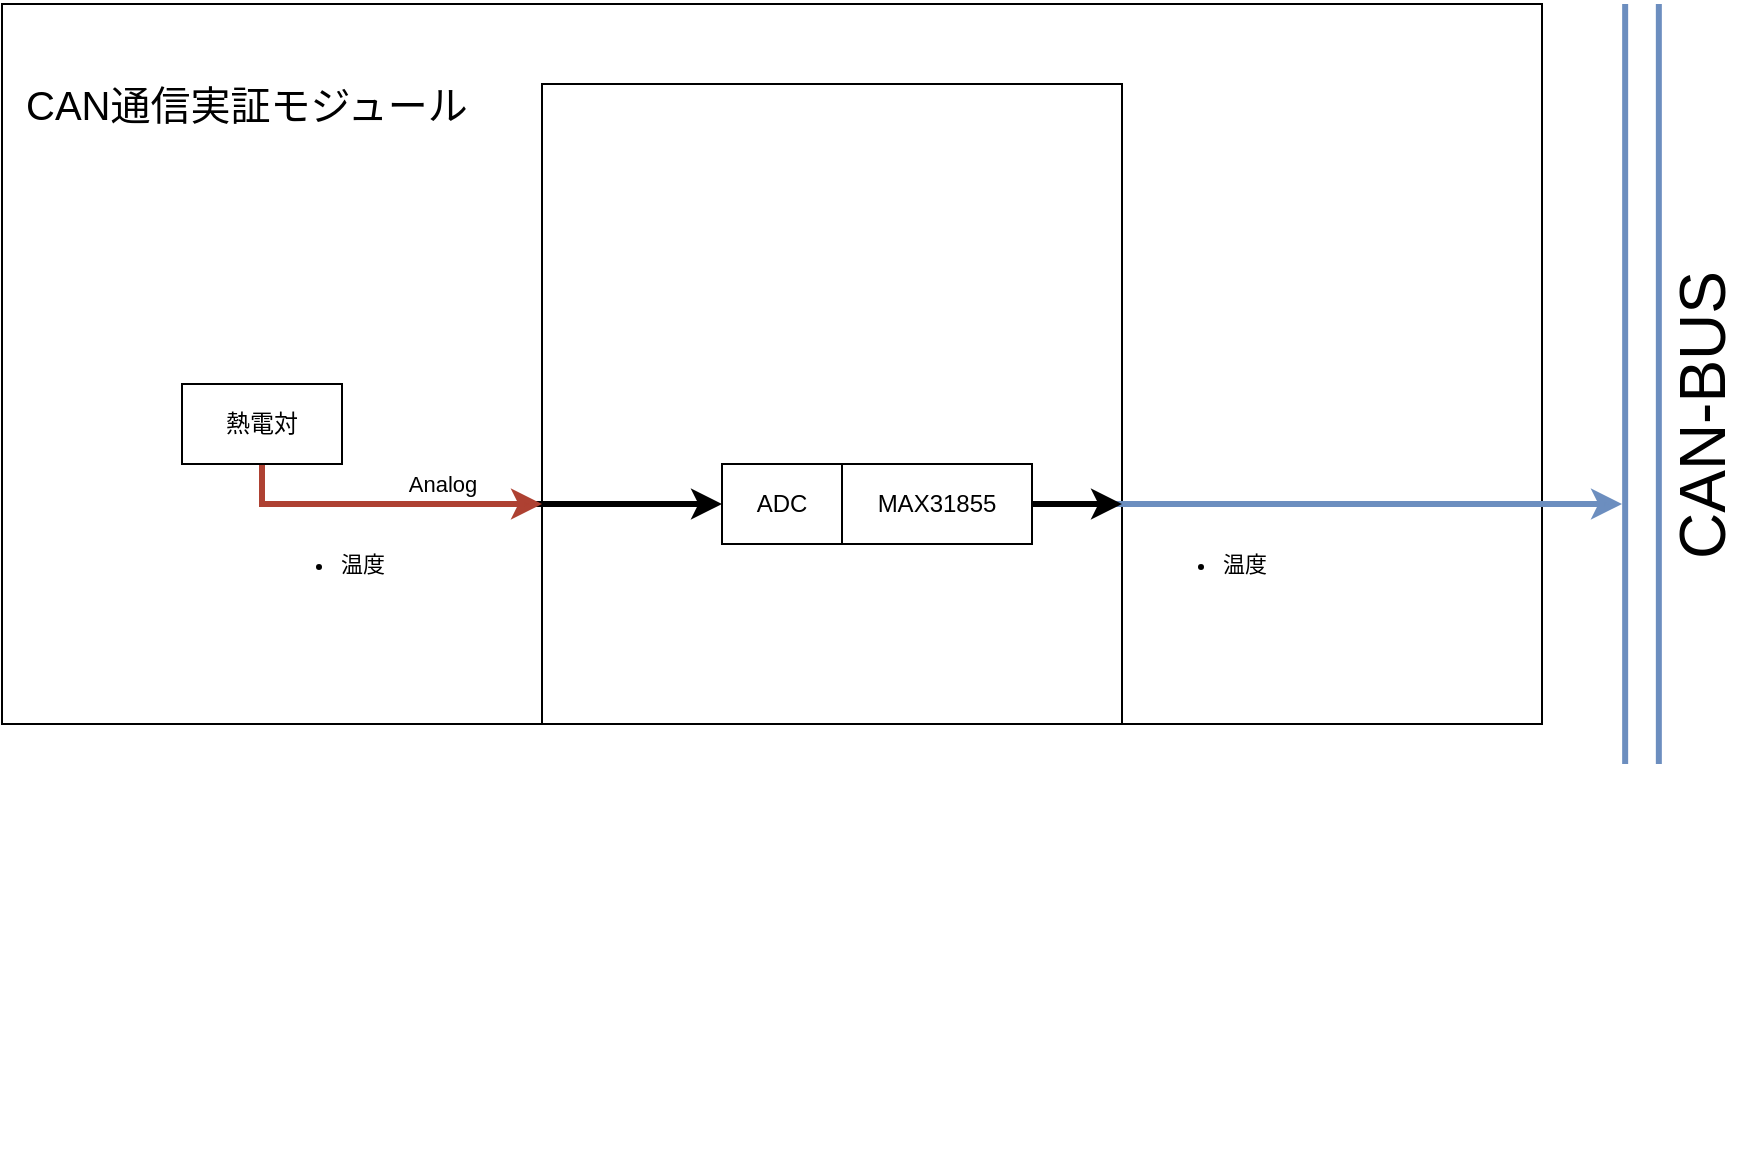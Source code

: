 <mxfile>
    <diagram id="g5h_yifZXlT3VqVMKrtx" name="ページ1">
        <mxGraphModel dx="1829" dy="615" grid="1" gridSize="10" guides="1" tooltips="1" connect="1" arrows="1" fold="1" page="1" pageScale="1" pageWidth="827" pageHeight="1169" math="0" shadow="0">
            <root>
                <mxCell id="0"/>
                <mxCell id="1" parent="0"/>
                <mxCell id="2" value="" style="rounded=0;whiteSpace=wrap;html=1;movable=1;resizable=1;rotatable=1;deletable=1;editable=1;locked=0;connectable=1;" parent="1" vertex="1">
                    <mxGeometry x="-810" y="20" width="770" height="360" as="geometry"/>
                </mxCell>
                <mxCell id="3" value="" style="rounded=0;whiteSpace=wrap;html=1;movable=1;resizable=1;rotatable=1;deletable=1;editable=1;locked=0;connectable=1;" parent="1" vertex="1">
                    <mxGeometry x="-540" y="60" width="290" height="320" as="geometry"/>
                </mxCell>
                <mxCell id="8" value="" style="endArrow=none;html=1;rounded=0;fillColor=#dae8fc;strokeColor=#6C8EBF;strokeWidth=3;endFill=0;shape=link;targetPerimeterSpacing=0;width=14.839;" parent="1" edge="1">
                    <mxGeometry width="50" height="50" relative="1" as="geometry">
                        <mxPoint x="10" y="20" as="sourcePoint"/>
                        <mxPoint x="10" y="400" as="targetPoint"/>
                    </mxGeometry>
                </mxCell>
                <mxCell id="9" value="CAN-BUS" style="edgeLabel;html=1;align=center;verticalAlign=middle;resizable=0;points=[];fontSize=32;fontFamily=Helvetica;fontColor=default;horizontal=0;" parent="8" vertex="1" connectable="0">
                    <mxGeometry x="0.048" y="6" relative="1" as="geometry">
                        <mxPoint x="24" y="7" as="offset"/>
                    </mxGeometry>
                </mxCell>
                <mxCell id="17" value="CAN通信実証モジュール" style="text;html=1;strokeColor=none;fillColor=none;align=left;verticalAlign=middle;whiteSpace=wrap;rounded=0;fontSize=20;" parent="1" vertex="1">
                    <mxGeometry x="-800" y="40" width="230" height="60" as="geometry"/>
                </mxCell>
                <mxCell id="36" value="" style="endArrow=none;html=1;rounded=0;strokeWidth=3;endFill=0;" parent="1" edge="1">
                    <mxGeometry width="50" height="50" relative="1" as="geometry">
                        <mxPoint x="-420" y="600" as="sourcePoint"/>
                        <mxPoint x="-420" y="600" as="targetPoint"/>
                        <Array as="points">
                            <mxPoint x="-420" y="600"/>
                        </Array>
                    </mxGeometry>
                </mxCell>
                <mxCell id="43" style="edgeStyle=none;html=1;strokeWidth=3;fillColor=#dae8fc;strokeColor=#6c8ebf;" parent="1" source="38" edge="1">
                    <mxGeometry relative="1" as="geometry">
                        <mxPoint y="270" as="targetPoint"/>
                    </mxGeometry>
                </mxCell>
                <mxCell id="45" value="&lt;ul&gt;&lt;li&gt;温度&lt;/li&gt;&lt;/ul&gt;" style="edgeLabel;html=1;align=center;verticalAlign=middle;resizable=0;points=[];" parent="43" vertex="1" connectable="0">
                    <mxGeometry x="-0.236" relative="1" as="geometry">
                        <mxPoint x="-27" y="30" as="offset"/>
                    </mxGeometry>
                </mxCell>
                <mxCell id="44" style="edgeStyle=none;html=1;strokeWidth=3;" parent="1" source="38" edge="1">
                    <mxGeometry relative="1" as="geometry">
                        <mxPoint x="-250" y="270" as="targetPoint"/>
                    </mxGeometry>
                </mxCell>
                <mxCell id="38" value="MAX31855" style="rounded=0;whiteSpace=wrap;html=1;" parent="1" vertex="1">
                    <mxGeometry x="-390" y="250" width="95" height="40" as="geometry"/>
                </mxCell>
                <mxCell id="46" value="ADC" style="whiteSpace=wrap;html=1;" parent="1" vertex="1">
                    <mxGeometry x="-450" y="250" width="60" height="40" as="geometry"/>
                </mxCell>
                <mxCell id="49" style="edgeStyle=none;html=1;entryX=0;entryY=0.5;entryDx=0;entryDy=0;strokeWidth=3;exitX=0.5;exitY=1;exitDx=0;exitDy=0;rounded=0;fillColor=none;" parent="1" source="47" target="46" edge="1">
                    <mxGeometry relative="1" as="geometry">
                        <Array as="points">
                            <mxPoint x="-680" y="270"/>
                            <mxPoint x="-460" y="270"/>
                        </Array>
                    </mxGeometry>
                </mxCell>
                <mxCell id="50" style="edgeStyle=none;rounded=0;html=1;strokeColor=#ae4132;strokeWidth=3;fillColor=#fad9d5;" parent="1" source="47" edge="1">
                    <mxGeometry relative="1" as="geometry">
                        <mxPoint x="-540" y="270" as="targetPoint"/>
                        <Array as="points">
                            <mxPoint x="-680" y="270"/>
                        </Array>
                    </mxGeometry>
                </mxCell>
                <mxCell id="52" value="Analog" style="edgeLabel;html=1;align=center;verticalAlign=middle;resizable=0;points=[];" parent="50" vertex="1" connectable="0">
                    <mxGeometry x="0.42" y="-4" relative="1" as="geometry">
                        <mxPoint x="-4" y="-14" as="offset"/>
                    </mxGeometry>
                </mxCell>
                <mxCell id="53" value="&lt;ul&gt;&lt;li&gt;温度&lt;/li&gt;&lt;/ul&gt;" style="edgeLabel;html=1;align=center;verticalAlign=middle;resizable=0;points=[];" parent="50" vertex="1" connectable="0">
                    <mxGeometry x="-0.24" y="-3" relative="1" as="geometry">
                        <mxPoint x="-11" y="27" as="offset"/>
                    </mxGeometry>
                </mxCell>
                <mxCell id="47" value="熱電対" style="whiteSpace=wrap;html=1;" parent="1" vertex="1">
                    <mxGeometry x="-720" y="210" width="80" height="40" as="geometry"/>
                </mxCell>
            </root>
        </mxGraphModel>
    </diagram>
</mxfile>